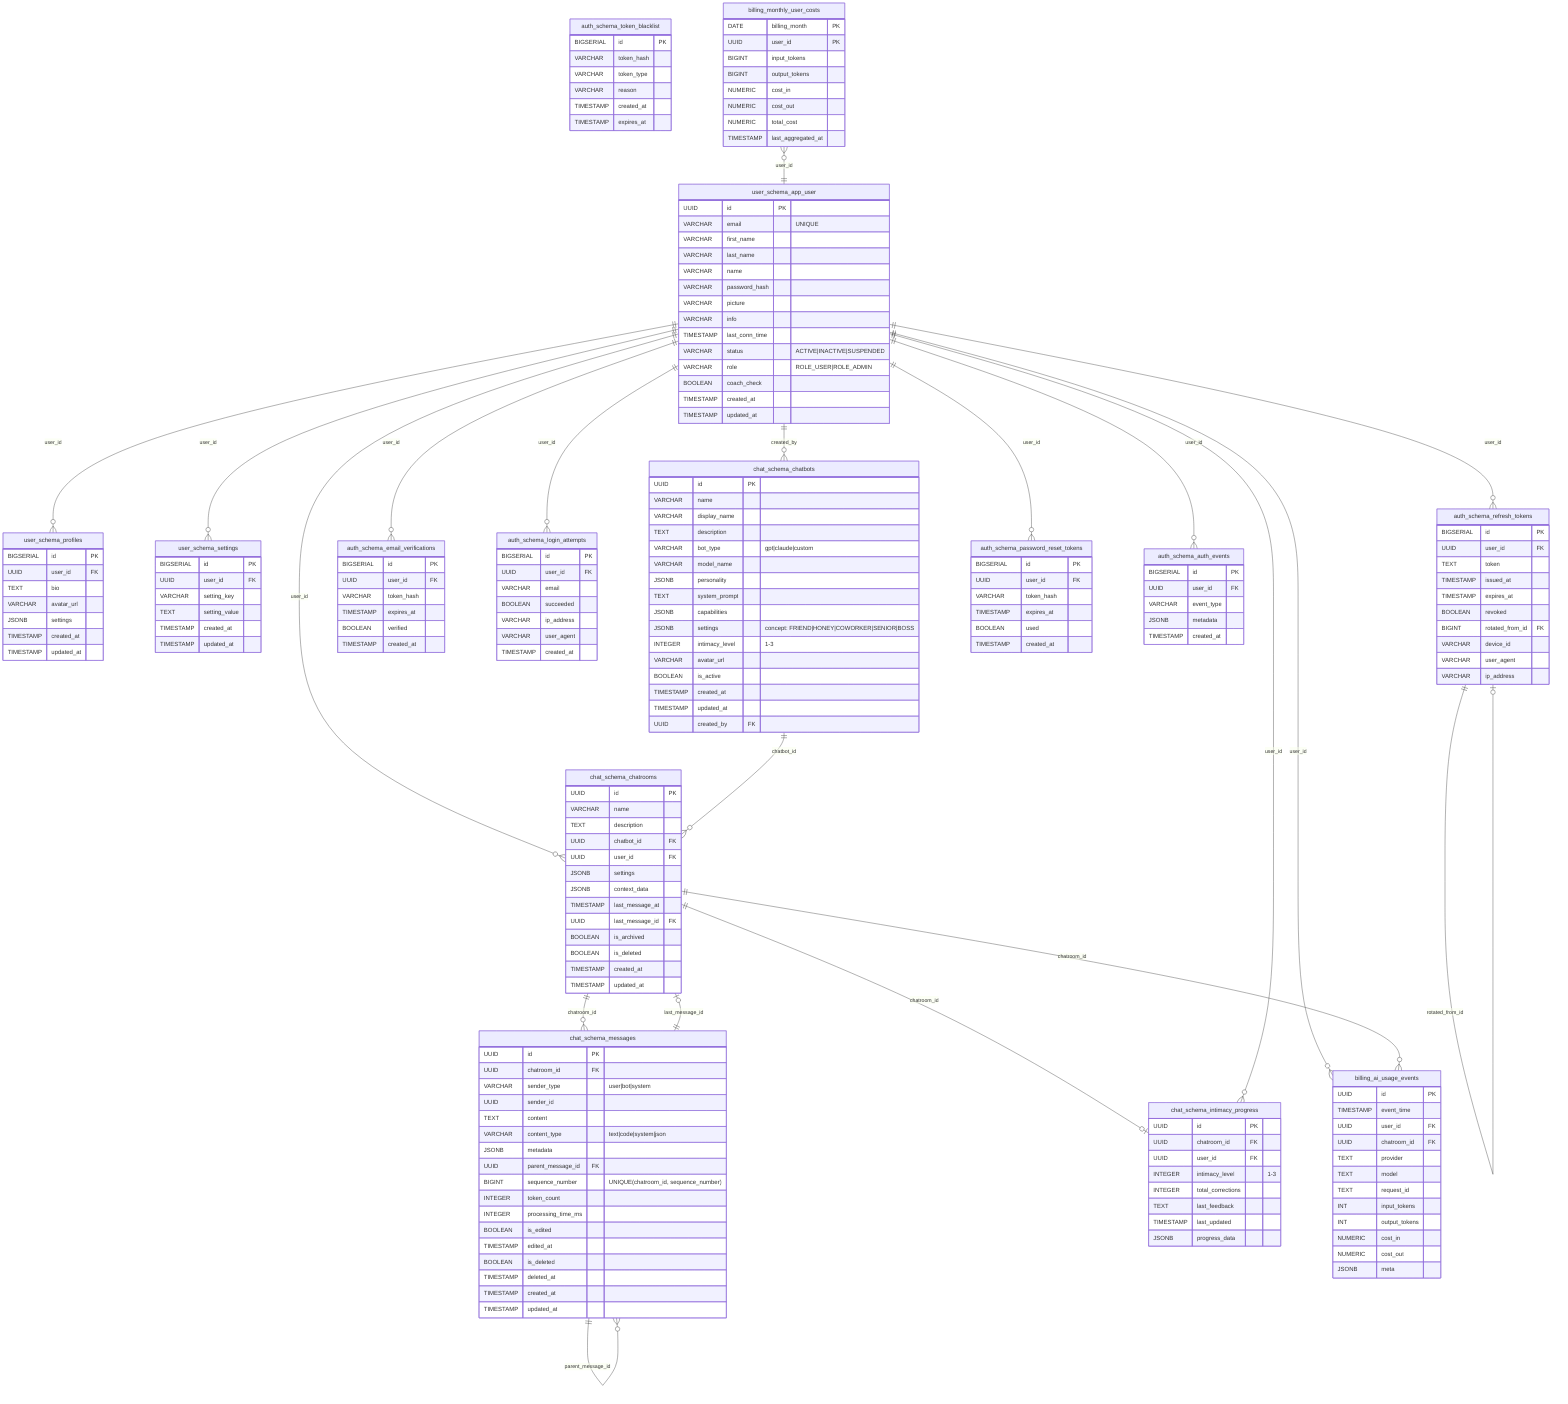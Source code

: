 erDiagram
    %% ========================
    %% User Domain (user_schema)
    %% ========================
    user_schema_app_user {
        UUID id PK
        VARCHAR email "UNIQUE"
        VARCHAR first_name
        VARCHAR last_name
        VARCHAR name
        VARCHAR password_hash
        VARCHAR picture
        VARCHAR info
        TIMESTAMP last_conn_time
        VARCHAR status "ACTIVE|INACTIVE|SUSPENDED"
        VARCHAR role "ROLE_USER|ROLE_ADMIN"
        BOOLEAN coach_check
        TIMESTAMP created_at
        TIMESTAMP updated_at
    }

    user_schema_profiles {
        BIGSERIAL id PK
        UUID user_id FK
        TEXT bio
        VARCHAR avatar_url
        JSONB settings
        TIMESTAMP created_at
        TIMESTAMP updated_at
    }

    user_schema_settings {
        BIGSERIAL id PK
        UUID user_id FK
        VARCHAR setting_key
        TEXT setting_value
        TIMESTAMP created_at
        TIMESTAMP updated_at
    }

    %% ========================
    %% Chat Domain (chat_schema)
    %% ========================
    chat_schema_chatbots {
        UUID id PK
        VARCHAR name
        VARCHAR display_name
        TEXT description
        VARCHAR bot_type "gpt|claude|custom"
        VARCHAR model_name
        JSONB personality
        TEXT system_prompt
        JSONB capabilities
        JSONB settings "concept: FRIEND|HONEY|COWORKER|SENIOR|BOSS"
        INTEGER intimacy_level "1-3"
        VARCHAR avatar_url
        BOOLEAN is_active
        TIMESTAMP created_at
        TIMESTAMP updated_at
        UUID created_by FK
    }

    chat_schema_chatrooms {
        UUID id PK
        VARCHAR name
        TEXT description
        UUID chatbot_id FK
        UUID user_id FK
        JSONB settings
        JSONB context_data
        TIMESTAMP last_message_at
        UUID last_message_id FK
        BOOLEAN is_archived
        BOOLEAN is_deleted
        TIMESTAMP created_at
        TIMESTAMP updated_at
    }

    chat_schema_messages {
        UUID id PK
        UUID chatroom_id FK
        VARCHAR sender_type "user|bot|system"
        UUID sender_id
        TEXT content
        VARCHAR content_type "text|code|system|json"
        JSONB metadata
        UUID parent_message_id FK
        BIGINT sequence_number "UNIQUE(chatroom_id, sequence_number)"
        INTEGER token_count
        INTEGER processing_time_ms
        BOOLEAN is_edited
        TIMESTAMP edited_at
        BOOLEAN is_deleted
        TIMESTAMP deleted_at
        TIMESTAMP created_at
        TIMESTAMP updated_at
    }

    chat_schema_intimacy_progress {
        UUID id PK
        UUID chatroom_id FK
        UUID user_id FK
        INTEGER intimacy_level "1-3"
        INTEGER total_corrections
        TEXT last_feedback
        TIMESTAMP last_updated
        JSONB progress_data
    }

    %% ========================
    %% Auth Domain (auth_schema)
    %% ========================
    auth_schema_email_verifications {
        BIGSERIAL id PK
        UUID user_id FK
        VARCHAR token_hash
        TIMESTAMP expires_at
        BOOLEAN verified
        TIMESTAMP created_at
    }

    auth_schema_login_attempts {
        BIGSERIAL id PK
        UUID user_id FK
        VARCHAR email
        BOOLEAN succeeded
        VARCHAR ip_address
        VARCHAR user_agent
        TIMESTAMP created_at
    }

    auth_schema_refresh_tokens {
        BIGSERIAL id PK
        UUID user_id FK
        TEXT token
        TIMESTAMP issued_at
        TIMESTAMP expires_at
        BOOLEAN revoked
        BIGINT rotated_from_id FK
        VARCHAR device_id
        VARCHAR user_agent
        VARCHAR ip_address
    }

    auth_schema_token_blacklist {
        BIGSERIAL id PK
        VARCHAR token_hash
        VARCHAR token_type
        VARCHAR reason
        TIMESTAMP created_at
        TIMESTAMP expires_at
    }

    auth_schema_password_reset_tokens {
        BIGSERIAL id PK
        UUID user_id FK
        VARCHAR token_hash
        TIMESTAMP expires_at
        BOOLEAN used
        TIMESTAMP created_at
    }

    auth_schema_auth_events {
        BIGSERIAL id PK
        UUID user_id FK
        VARCHAR event_type
        JSONB metadata
        TIMESTAMP created_at
    }

    %% ========================
    %% Billing Domain
    %% ========================
    billing_ai_usage_events {
        UUID id PK
        TIMESTAMP event_time
        UUID user_id FK
        UUID chatroom_id FK
        TEXT provider
        TEXT model
        TEXT request_id
        INT input_tokens
        INT output_tokens
        NUMERIC cost_in
        NUMERIC cost_out
        JSONB meta
    }

    billing_monthly_user_costs {
        DATE billing_month PK
        UUID user_id PK
        BIGINT input_tokens
        BIGINT output_tokens
        NUMERIC cost_in
        NUMERIC cost_out
        NUMERIC total_cost
        TIMESTAMP last_aggregated_at
    }

    %% ========================
    %% Relationships
    %% ========================
    user_schema_app_user ||--o{ user_schema_profiles : "user_id"
    user_schema_app_user ||--o{ user_schema_settings : "user_id"

    user_schema_app_user ||--o{ chat_schema_chatrooms : "user_id"
    chat_schema_chatbots ||--o{ chat_schema_chatrooms : "chatbot_id"
    chat_schema_chatrooms ||--o{ chat_schema_messages : "chatroom_id"
    chat_schema_messages ||--o{ chat_schema_messages : "parent_message_id"
    chat_schema_messages ||--o| chat_schema_chatrooms : "last_message_id"
    user_schema_app_user ||--o{ chat_schema_chatbots : "created_by"
    
    chat_schema_chatrooms ||--o| chat_schema_intimacy_progress : "chatroom_id"
    user_schema_app_user ||--o{ chat_schema_intimacy_progress : "user_id"

    user_schema_app_user ||--o{ auth_schema_email_verifications : "user_id"
    user_schema_app_user ||--o{ auth_schema_login_attempts : "user_id"
    user_schema_app_user ||--o{ auth_schema_refresh_tokens : "user_id"
    auth_schema_refresh_tokens ||--o| auth_schema_refresh_tokens : "rotated_from_id"
    user_schema_app_user ||--o{ auth_schema_password_reset_tokens : "user_id"
    user_schema_app_user ||--o{ auth_schema_auth_events : "user_id"

    user_schema_app_user ||--o{ billing_ai_usage_events : "user_id"
    chat_schema_chatrooms ||--o{ billing_ai_usage_events : "chatroom_id"
    billing_monthly_user_costs }o--|| user_schema_app_user : "user_id"